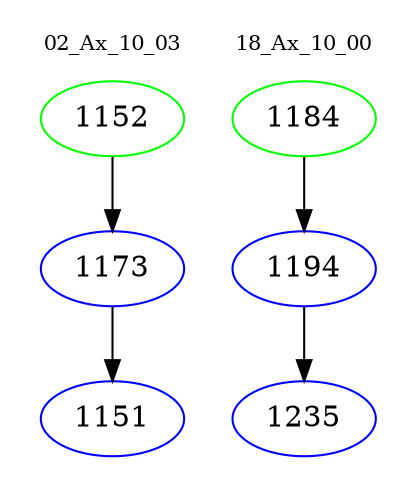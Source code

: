digraph{
subgraph cluster_0 {
color = white
label = "02_Ax_10_03";
fontsize=10;
T0_1152 [label="1152", color="green"]
T0_1152 -> T0_1173 [color="black"]
T0_1173 [label="1173", color="blue"]
T0_1173 -> T0_1151 [color="black"]
T0_1151 [label="1151", color="blue"]
}
subgraph cluster_1 {
color = white
label = "18_Ax_10_00";
fontsize=10;
T1_1184 [label="1184", color="green"]
T1_1184 -> T1_1194 [color="black"]
T1_1194 [label="1194", color="blue"]
T1_1194 -> T1_1235 [color="black"]
T1_1235 [label="1235", color="blue"]
}
}
